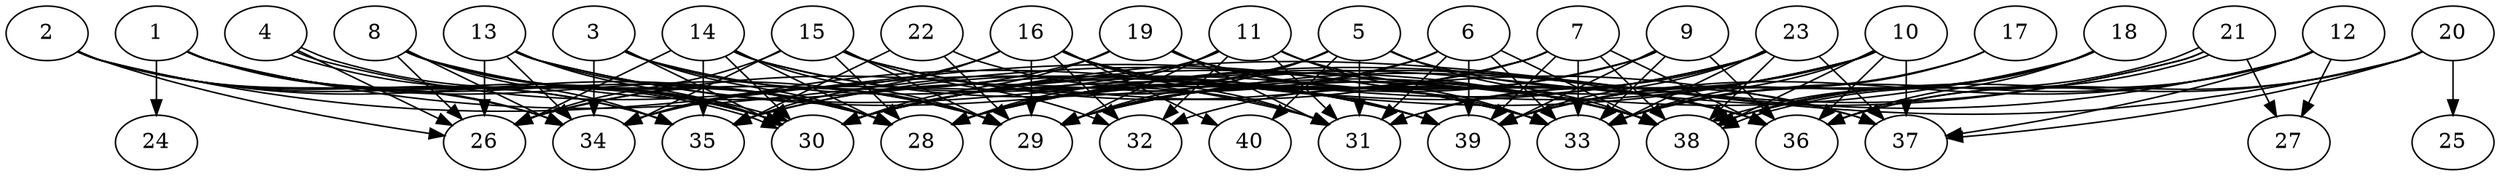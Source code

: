// DAG (tier=3-complex, mode=data, n=40, ccr=0.522, fat=0.812, density=0.631, regular=0.277, jump=0.276, mindata=4194304, maxdata=33554432)
// DAG automatically generated by daggen at Sun Aug 24 16:33:35 2025
// /home/ermia/Project/Environments/daggen/bin/daggen --dot --ccr 0.522 --fat 0.812 --regular 0.277 --density 0.631 --jump 0.276 --mindata 4194304 --maxdata 33554432 -n 40 
digraph G {
  1 [size="679726876590158080", alpha="0.12", expect_size="339863438295079040"]
  1 -> 24 [size ="471985037508608"]
  1 -> 28 [size ="471985037508608"]
  1 -> 29 [size ="471985037508608"]
  1 -> 30 [size ="471985037508608"]
  1 -> 33 [size ="471985037508608"]
  1 -> 34 [size ="471985037508608"]
  1 -> 35 [size ="471985037508608"]
  2 [size="3431690484169310208000", alpha="0.06", expect_size="1715845242084655104000"]
  2 -> 26 [size ="1820100604723200"]
  2 -> 28 [size ="1820100604723200"]
  2 -> 30 [size ="1820100604723200"]
  2 -> 33 [size ="1820100604723200"]
  2 -> 34 [size ="1820100604723200"]
  2 -> 35 [size ="1820100604723200"]
  3 [size="124096124276910848", alpha="0.19", expect_size="62048062138455424"]
  3 -> 28 [size ="5970303880527872"]
  3 -> 29 [size ="5970303880527872"]
  3 -> 30 [size ="5970303880527872"]
  3 -> 34 [size ="5970303880527872"]
  3 -> 39 [size ="5970303880527872"]
  4 [size="235373981422870784", alpha="0.01", expect_size="117686990711435392"]
  4 -> 26 [size ="7459922329468928"]
  4 -> 30 [size ="7459922329468928"]
  4 -> 30 [size ="7459922329468928"]
  4 -> 31 [size ="7459922329468928"]
  5 [size="5755288802181593088", alpha="0.17", expect_size="2877644401090796544"]
  5 -> 28 [size ="4746054591315968"]
  5 -> 29 [size ="4746054591315968"]
  5 -> 30 [size ="4746054591315968"]
  5 -> 31 [size ="4746054591315968"]
  5 -> 37 [size ="4746054591315968"]
  5 -> 38 [size ="4746054591315968"]
  5 -> 40 [size ="4746054591315968"]
  6 [size="12392745652669567205376", alpha="0.00", expect_size="6196372826334783602688"]
  6 -> 29 [size ="4284186265387008"]
  6 -> 31 [size ="4284186265387008"]
  6 -> 33 [size ="4284186265387008"]
  6 -> 35 [size ="4284186265387008"]
  6 -> 38 [size ="4284186265387008"]
  6 -> 39 [size ="4284186265387008"]
  7 [size="34858826372919144218624", alpha="0.15", expect_size="17429413186459572109312"]
  7 -> 26 [size ="8536866588459008"]
  7 -> 28 [size ="8536866588459008"]
  7 -> 29 [size ="8536866588459008"]
  7 -> 33 [size ="8536866588459008"]
  7 -> 36 [size ="8536866588459008"]
  7 -> 38 [size ="8536866588459008"]
  7 -> 39 [size ="8536866588459008"]
  8 [size="5314489493751974592512", alpha="0.11", expect_size="2657244746875987296256"]
  8 -> 26 [size ="2436301441728512"]
  8 -> 28 [size ="2436301441728512"]
  8 -> 29 [size ="2436301441728512"]
  8 -> 30 [size ="2436301441728512"]
  8 -> 34 [size ="2436301441728512"]
  8 -> 35 [size ="2436301441728512"]
  8 -> 39 [size ="2436301441728512"]
  9 [size="2482503467202624094208", alpha="0.14", expect_size="1241251733601312047104"]
  9 -> 28 [size ="1466729058271232"]
  9 -> 29 [size ="1466729058271232"]
  9 -> 32 [size ="1466729058271232"]
  9 -> 33 [size ="1466729058271232"]
  9 -> 36 [size ="1466729058271232"]
  9 -> 39 [size ="1466729058271232"]
  10 [size="5802250641256726528", alpha="0.06", expect_size="2901125320628363264"]
  10 -> 29 [size ="3077576566243328"]
  10 -> 30 [size ="3077576566243328"]
  10 -> 31 [size ="3077576566243328"]
  10 -> 33 [size ="3077576566243328"]
  10 -> 34 [size ="3077576566243328"]
  10 -> 36 [size ="3077576566243328"]
  10 -> 37 [size ="3077576566243328"]
  10 -> 38 [size ="3077576566243328"]
  11 [size="19911889419587568009216", alpha="0.14", expect_size="9955944709793784004608"]
  11 -> 28 [size ="5877125546508288"]
  11 -> 29 [size ="5877125546508288"]
  11 -> 31 [size ="5877125546508288"]
  11 -> 32 [size ="5877125546508288"]
  11 -> 33 [size ="5877125546508288"]
  11 -> 34 [size ="5877125546508288"]
  11 -> 36 [size ="5877125546508288"]
  12 [size="3765927478836791296", alpha="0.05", expect_size="1882963739418395648"]
  12 -> 27 [size ="3476643184115712"]
  12 -> 28 [size ="3476643184115712"]
  12 -> 33 [size ="3476643184115712"]
  12 -> 36 [size ="3476643184115712"]
  12 -> 37 [size ="3476643184115712"]
  12 -> 39 [size ="3476643184115712"]
  13 [size="211422433613868800", alpha="0.04", expect_size="105711216806934400"]
  13 -> 26 [size ="3342034848972800"]
  13 -> 28 [size ="3342034848972800"]
  13 -> 30 [size ="3342034848972800"]
  13 -> 34 [size ="3342034848972800"]
  13 -> 36 [size ="3342034848972800"]
  13 -> 38 [size ="3342034848972800"]
  14 [size="14077188296946124800", alpha="0.13", expect_size="7038594148473062400"]
  14 -> 26 [size ="4684797855137792"]
  14 -> 28 [size ="4684797855137792"]
  14 -> 29 [size ="4684797855137792"]
  14 -> 30 [size ="4684797855137792"]
  14 -> 35 [size ="4684797855137792"]
  14 -> 38 [size ="4684797855137792"]
  14 -> 39 [size ="4684797855137792"]
  15 [size="112409299424318304", alpha="0.00", expect_size="56204649712159152"]
  15 -> 26 [size ="3538049514340352"]
  15 -> 28 [size ="3538049514340352"]
  15 -> 29 [size ="3538049514340352"]
  15 -> 32 [size ="3538049514340352"]
  15 -> 34 [size ="3538049514340352"]
  15 -> 37 [size ="3538049514340352"]
  15 -> 38 [size ="3538049514340352"]
  16 [size="92697448373835952", alpha="0.13", expect_size="46348724186917976"]
  16 -> 29 [size ="1499745881161728"]
  16 -> 31 [size ="1499745881161728"]
  16 -> 32 [size ="1499745881161728"]
  16 -> 34 [size ="1499745881161728"]
  16 -> 35 [size ="1499745881161728"]
  16 -> 38 [size ="1499745881161728"]
  16 -> 39 [size ="1499745881161728"]
  16 -> 40 [size ="1499745881161728"]
  17 [size="20378367492930621440", alpha="0.09", expect_size="10189183746465310720"]
  17 -> 33 [size ="8221911670587392"]
  17 -> 39 [size ="8221911670587392"]
  18 [size="2148910340796047163392", alpha="0.02", expect_size="1074455170398023581696"]
  18 -> 30 [size ="1332198225477632"]
  18 -> 33 [size ="1332198225477632"]
  18 -> 36 [size ="1332198225477632"]
  18 -> 38 [size ="1332198225477632"]
  18 -> 39 [size ="1332198225477632"]
  19 [size="1399971678265525248", alpha="0.01", expect_size="699985839132762624"]
  19 -> 26 [size ="2686592774832128"]
  19 -> 30 [size ="2686592774832128"]
  19 -> 31 [size ="2686592774832128"]
  19 -> 33 [size ="2686592774832128"]
  19 -> 36 [size ="2686592774832128"]
  20 [size="2271914503248887676928", alpha="0.17", expect_size="1135957251624443838464"]
  20 -> 25 [size ="1382562085732352"]
  20 -> 30 [size ="1382562085732352"]
  20 -> 36 [size ="1382562085732352"]
  20 -> 37 [size ="1382562085732352"]
  20 -> 38 [size ="1382562085732352"]
  21 [size="6318590123184368910336", alpha="0.03", expect_size="3159295061592184455168"]
  21 -> 27 [size ="2734240907132928"]
  21 -> 28 [size ="2734240907132928"]
  21 -> 29 [size ="2734240907132928"]
  21 -> 38 [size ="2734240907132928"]
  21 -> 38 [size ="2734240907132928"]
  22 [size="1679384045618728448", alpha="0.18", expect_size="839692022809364224"]
  22 -> 29 [size ="1559781932269568"]
  22 -> 31 [size ="1559781932269568"]
  22 -> 35 [size ="1559781932269568"]
  23 [size="4759473345056009216", alpha="0.00", expect_size="2379736672528004608"]
  23 -> 30 [size ="4744857478234112"]
  23 -> 31 [size ="4744857478234112"]
  23 -> 33 [size ="4744857478234112"]
  23 -> 35 [size ="4744857478234112"]
  23 -> 37 [size ="4744857478234112"]
  23 -> 38 [size ="4744857478234112"]
  23 -> 39 [size ="4744857478234112"]
  24 [size="875707191940159111168", alpha="0.03", expect_size="437853595970079555584"]
  25 [size="1794867868119878074368", alpha="0.11", expect_size="897433934059939037184"]
  26 [size="2081507466509740032", alpha="0.16", expect_size="1040753733254870016"]
  27 [size="71956177768372680", alpha="0.15", expect_size="35978088884186340"]
  28 [size="122866230248372528", alpha="0.08", expect_size="61433115124186264"]
  29 [size="141744783012869680", alpha="0.17", expect_size="70872391506434840"]
  30 [size="11344164428904140800", alpha="0.12", expect_size="5672082214452070400"]
  31 [size="8678759536901076992", alpha="0.16", expect_size="4339379768450538496"]
  32 [size="22202739046373860", alpha="0.10", expect_size="11101369523186930"]
  33 [size="1919055309284634112", alpha="0.12", expect_size="959527654642317056"]
  34 [size="29604112487430488064000", alpha="0.07", expect_size="14802056243715244032000"]
  35 [size="415647298178963734528", alpha="0.00", expect_size="207823649089481867264"]
  36 [size="87158192811941904", alpha="0.18", expect_size="43579096405970952"]
  37 [size="3462534856041065086976", alpha="0.06", expect_size="1731267428020532543488"]
  38 [size="2593379832664541888512", alpha="0.18", expect_size="1296689916332270944256"]
  39 [size="38462782927731920", alpha="0.09", expect_size="19231391463865960"]
  40 [size="12996234196709902336", alpha="0.01", expect_size="6498117098354951168"]
}